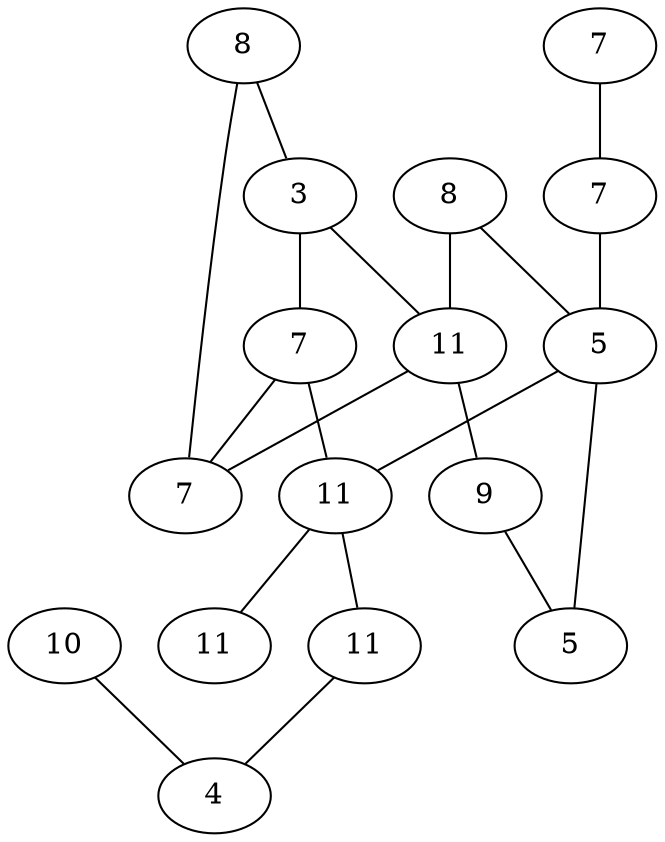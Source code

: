 graph G {
0 [label=7];
1 [label=7];
2 [label=9];
3 [label=10];
4 [label=7];
5 [label=11];
6 [label=7];
7 [label=11];
8 [label=5];
9 [label=8];
10 [label=8];
11 [label=4];
12 [label=5];
13 [label=3];
14 [label=11];
15 [label=11];
0--1 ;
9--13 ;
14--2 ;
7--5 ;
3--11 ;
1--8 ;
8--12 ;
8--7 ;
13--14 ;
10--14 ;
4--6 ;
2--12 ;
13--4 ;
14--6 ;
4--7 ;
5--11 ;
10--8 ;
9--6 ;
7--15 ;
}
